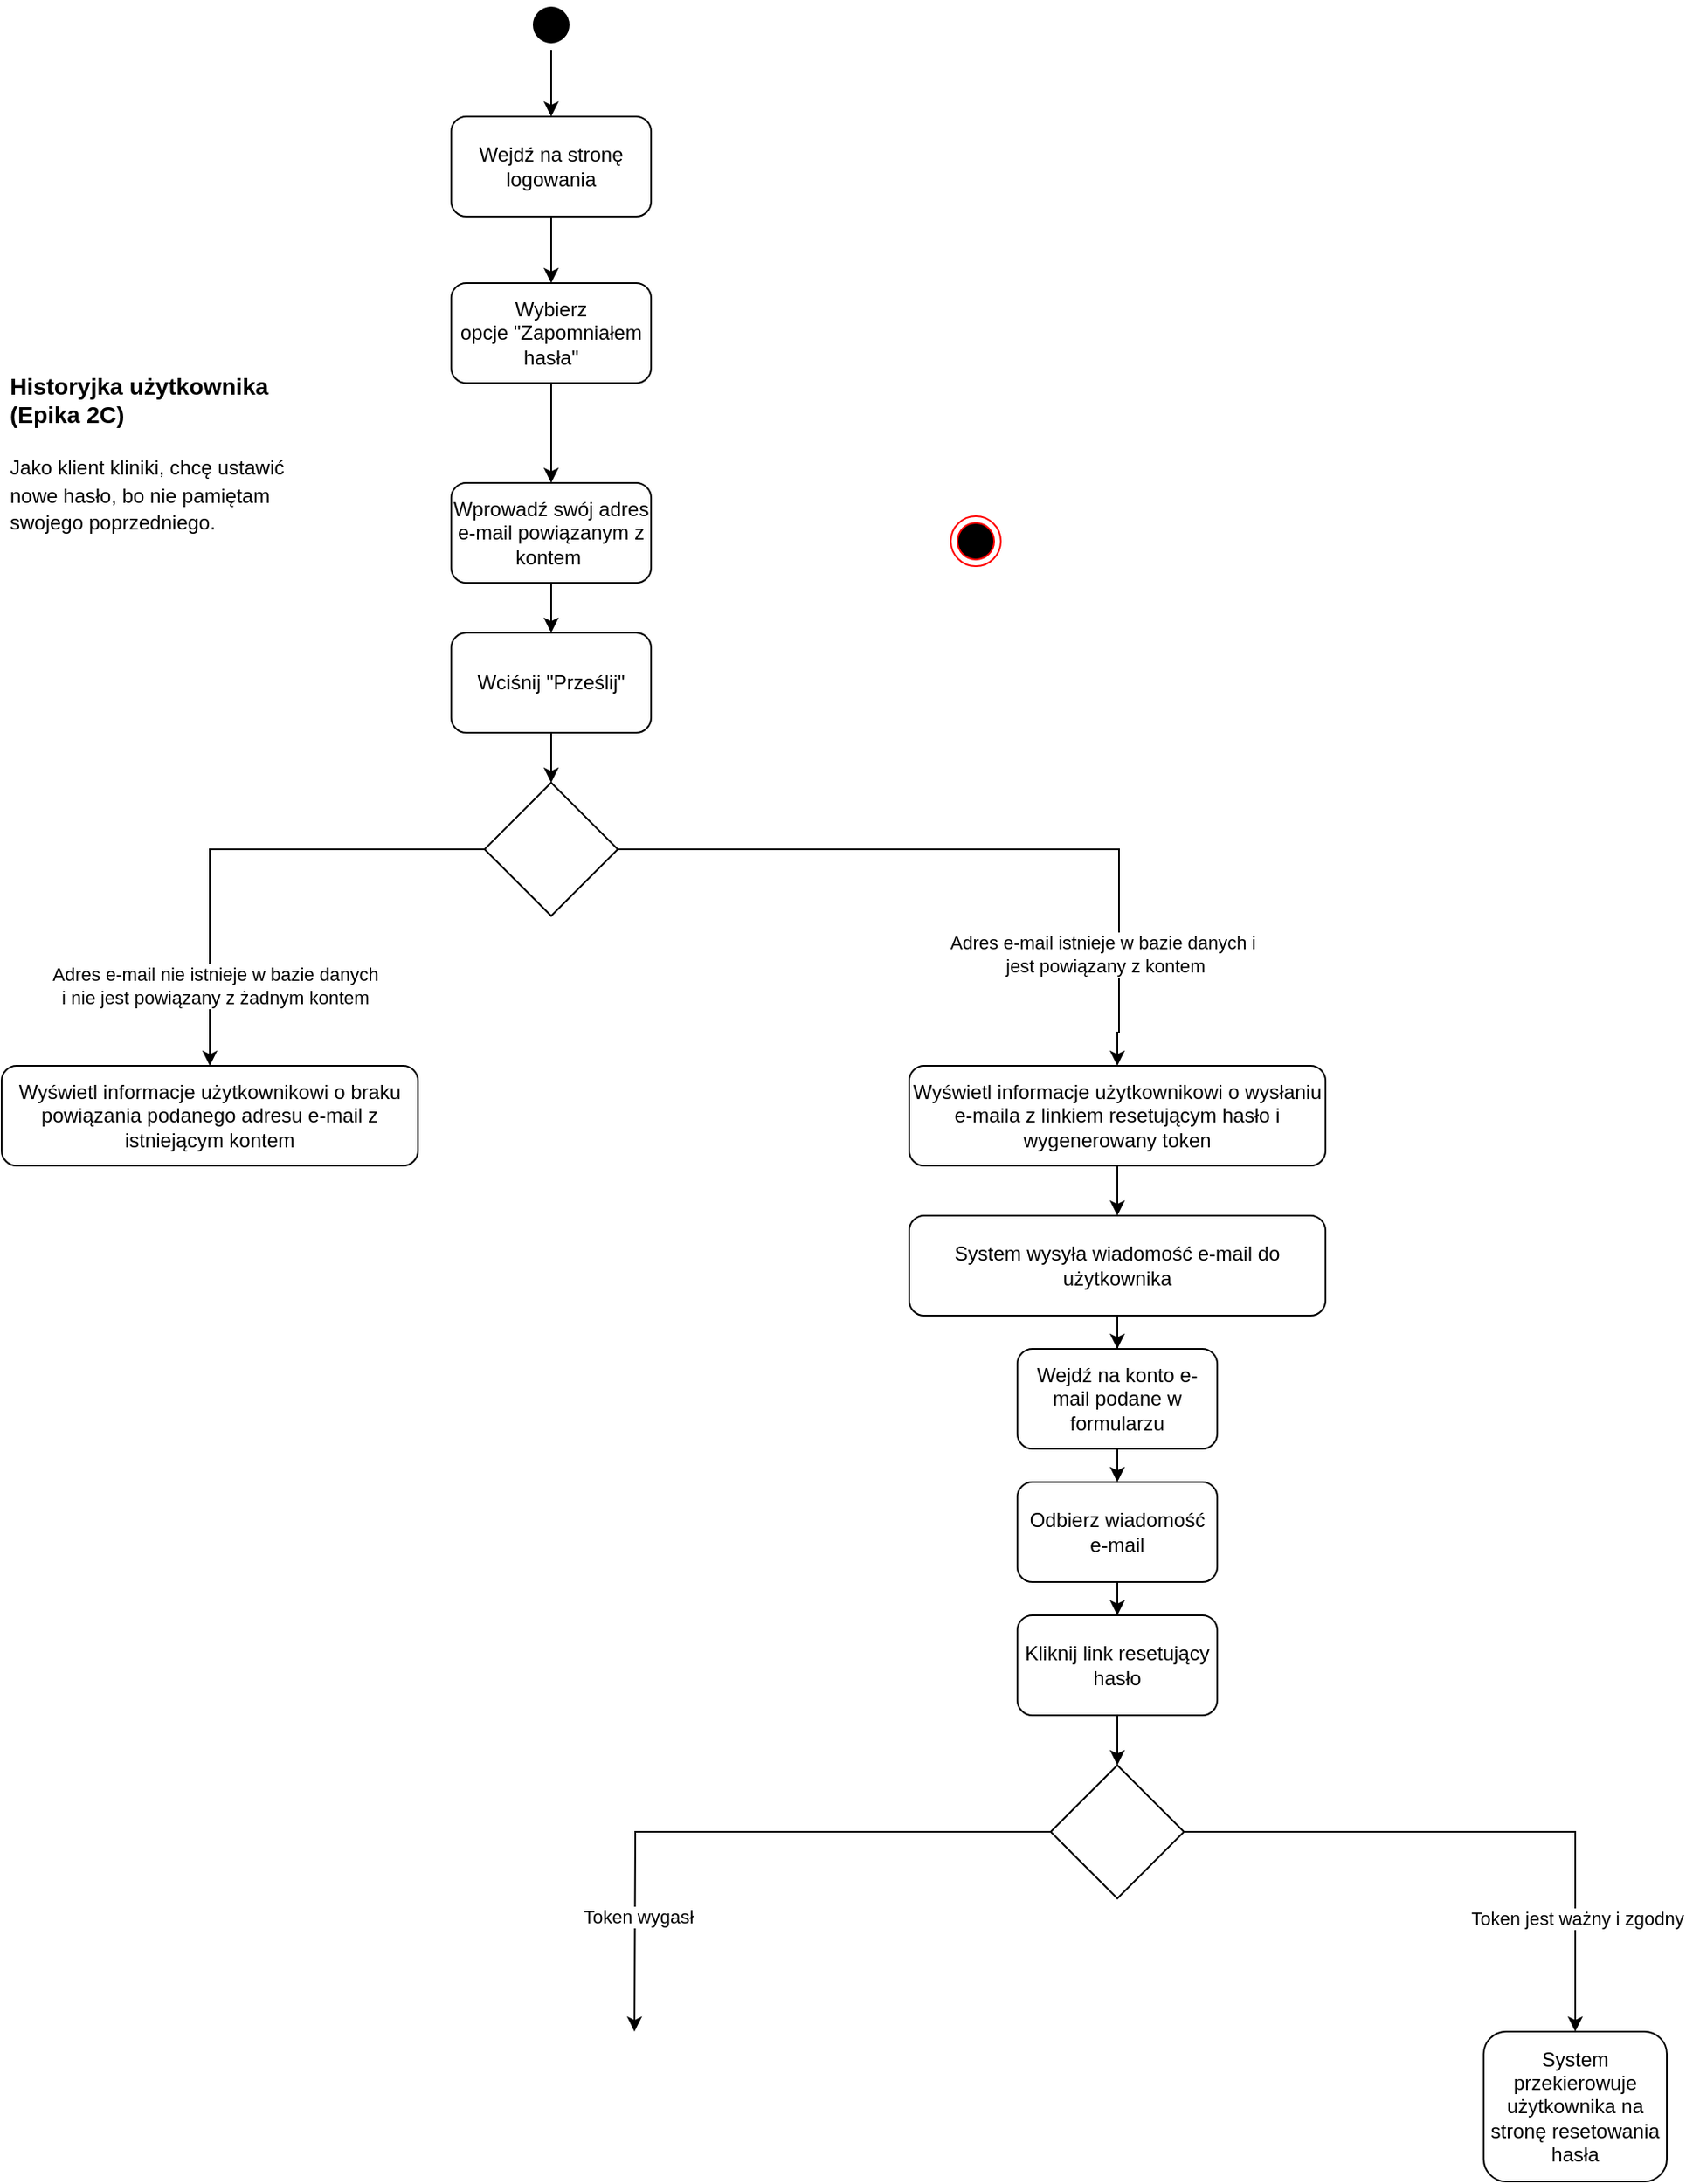 <mxfile version="21.3.6" type="github">
  <diagram name="Strona-1" id="Wl3W5kQO6a2969CGZjCZ">
    <mxGraphModel dx="724" dy="1502" grid="1" gridSize="10" guides="1" tooltips="1" connect="1" arrows="1" fold="1" page="1" pageScale="1" pageWidth="827" pageHeight="1169" math="0" shadow="0">
      <root>
        <mxCell id="0" />
        <mxCell id="1" parent="0" />
        <mxCell id="qH5OalADTIL_PWBiScgu-23" style="edgeStyle=orthogonalEdgeStyle;rounded=0;orthogonalLoop=1;jettySize=auto;html=1;" edge="1" parent="1" source="qH5OalADTIL_PWBiScgu-2" target="qH5OalADTIL_PWBiScgu-22">
          <mxGeometry relative="1" as="geometry" />
        </mxCell>
        <mxCell id="qH5OalADTIL_PWBiScgu-2" value="Wprowadź swój adres e-mail&amp;nbsp;powiązanym z kontem&amp;nbsp;" style="rounded=1;whiteSpace=wrap;html=1;" vertex="1" parent="1">
          <mxGeometry x="720" y="-850" width="120" height="60" as="geometry" />
        </mxCell>
        <mxCell id="qH5OalADTIL_PWBiScgu-15" style="edgeStyle=orthogonalEdgeStyle;rounded=0;orthogonalLoop=1;jettySize=auto;html=1;" edge="1" parent="1" source="qH5OalADTIL_PWBiScgu-14" target="qH5OalADTIL_PWBiScgu-2">
          <mxGeometry relative="1" as="geometry" />
        </mxCell>
        <mxCell id="qH5OalADTIL_PWBiScgu-14" value="Wybierz opcje&amp;nbsp;&quot;Zapomniałem hasła&quot;" style="rounded=1;whiteSpace=wrap;html=1;" vertex="1" parent="1">
          <mxGeometry x="720" y="-970" width="120" height="60" as="geometry" />
        </mxCell>
        <mxCell id="qH5OalADTIL_PWBiScgu-18" value="&lt;h3&gt;Historyjka użytkownika (Epika 2C)&lt;/h3&gt;&lt;h3&gt;&lt;span style=&quot;text-indent: -18pt; background: initial; font-size: 12px; font-weight: normal; font-family: Calibri, sans-serif;&quot;&gt;Jako klient kliniki, chcę ustawić&lt;br/&gt;nowe hasło, bo nie pamiętam swojego poprzedniego.&lt;/span&gt;&lt;/h3&gt;" style="text;html=1;strokeColor=none;fillColor=none;spacing=5;spacingTop=-20;whiteSpace=wrap;overflow=hidden;rounded=0;" vertex="1" parent="1">
          <mxGeometry x="450" y="-920" width="190" height="120" as="geometry" />
        </mxCell>
        <mxCell id="qH5OalADTIL_PWBiScgu-21" style="edgeStyle=orthogonalEdgeStyle;rounded=0;orthogonalLoop=1;jettySize=auto;html=1;" edge="1" parent="1" source="qH5OalADTIL_PWBiScgu-20" target="qH5OalADTIL_PWBiScgu-14">
          <mxGeometry relative="1" as="geometry" />
        </mxCell>
        <mxCell id="qH5OalADTIL_PWBiScgu-20" value="Wejdź na stronę logowania" style="rounded=1;whiteSpace=wrap;html=1;" vertex="1" parent="1">
          <mxGeometry x="720" y="-1070" width="120" height="60" as="geometry" />
        </mxCell>
        <mxCell id="qH5OalADTIL_PWBiScgu-25" style="edgeStyle=orthogonalEdgeStyle;rounded=0;orthogonalLoop=1;jettySize=auto;html=1;" edge="1" parent="1" source="qH5OalADTIL_PWBiScgu-22" target="qH5OalADTIL_PWBiScgu-24">
          <mxGeometry relative="1" as="geometry" />
        </mxCell>
        <mxCell id="qH5OalADTIL_PWBiScgu-22" value="Wciśnij &quot;Prześlij&quot;" style="rounded=1;whiteSpace=wrap;html=1;" vertex="1" parent="1">
          <mxGeometry x="720" y="-760" width="120" height="60" as="geometry" />
        </mxCell>
        <mxCell id="qH5OalADTIL_PWBiScgu-26" style="edgeStyle=orthogonalEdgeStyle;rounded=0;orthogonalLoop=1;jettySize=auto;html=1;" edge="1" parent="1" source="qH5OalADTIL_PWBiScgu-24">
          <mxGeometry relative="1" as="geometry">
            <mxPoint x="1120" y="-500" as="targetPoint" />
            <Array as="points">
              <mxPoint x="1121" y="-630" />
              <mxPoint x="1121" y="-520" />
            </Array>
          </mxGeometry>
        </mxCell>
        <mxCell id="qH5OalADTIL_PWBiScgu-27" value="Adres e-mail istnieje w bazie danych i&lt;br&gt;&amp;nbsp;jest powiązany z kontem" style="edgeLabel;html=1;align=center;verticalAlign=middle;resizable=0;points=[];" vertex="1" connectable="0" parent="qH5OalADTIL_PWBiScgu-26">
          <mxGeometry x="0.573" y="-3" relative="1" as="geometry">
            <mxPoint x="-7" y="24" as="offset" />
          </mxGeometry>
        </mxCell>
        <mxCell id="qH5OalADTIL_PWBiScgu-28" style="edgeStyle=orthogonalEdgeStyle;rounded=0;orthogonalLoop=1;jettySize=auto;html=1;" edge="1" parent="1" source="qH5OalADTIL_PWBiScgu-24" target="qH5OalADTIL_PWBiScgu-31">
          <mxGeometry relative="1" as="geometry">
            <mxPoint x="420" y="-510" as="targetPoint" />
          </mxGeometry>
        </mxCell>
        <mxCell id="qH5OalADTIL_PWBiScgu-30" value="Adres e-mail nie istnieje w bazie danych&lt;br&gt;i nie jest powiązany z żadnym kontem" style="edgeLabel;html=1;align=center;verticalAlign=middle;resizable=0;points=[];" vertex="1" connectable="0" parent="qH5OalADTIL_PWBiScgu-28">
          <mxGeometry x="0.674" y="3" relative="1" as="geometry">
            <mxPoint as="offset" />
          </mxGeometry>
        </mxCell>
        <mxCell id="qH5OalADTIL_PWBiScgu-24" value="" style="rhombus;whiteSpace=wrap;html=1;" vertex="1" parent="1">
          <mxGeometry x="740" y="-670" width="80" height="80" as="geometry" />
        </mxCell>
        <mxCell id="qH5OalADTIL_PWBiScgu-31" value="Wyświetl informacje użytkownikowi o braku powiązania podanego adresu e-mail z istniejącym kontem" style="rounded=1;whiteSpace=wrap;html=1;" vertex="1" parent="1">
          <mxGeometry x="450" y="-500" width="250" height="60" as="geometry" />
        </mxCell>
        <mxCell id="qH5OalADTIL_PWBiScgu-34" style="edgeStyle=orthogonalEdgeStyle;rounded=0;orthogonalLoop=1;jettySize=auto;html=1;entryX=0.5;entryY=0;entryDx=0;entryDy=0;" edge="1" parent="1" source="qH5OalADTIL_PWBiScgu-33" target="qH5OalADTIL_PWBiScgu-20">
          <mxGeometry relative="1" as="geometry" />
        </mxCell>
        <mxCell id="qH5OalADTIL_PWBiScgu-33" value="" style="ellipse;html=1;shape=endState;fillColor=#000000;strokeColor=none;" vertex="1" parent="1">
          <mxGeometry x="765" y="-1140" width="30" height="30" as="geometry" />
        </mxCell>
        <mxCell id="qH5OalADTIL_PWBiScgu-46" value="" style="edgeStyle=orthogonalEdgeStyle;rounded=0;orthogonalLoop=1;jettySize=auto;html=1;" edge="1" parent="1" source="qH5OalADTIL_PWBiScgu-35" target="qH5OalADTIL_PWBiScgu-42">
          <mxGeometry relative="1" as="geometry" />
        </mxCell>
        <mxCell id="qH5OalADTIL_PWBiScgu-35" value="System wysyła wiadomość e-mail do użytkownika" style="rounded=1;whiteSpace=wrap;html=1;" vertex="1" parent="1">
          <mxGeometry x="995" y="-410" width="250" height="60" as="geometry" />
        </mxCell>
        <mxCell id="qH5OalADTIL_PWBiScgu-47" style="edgeStyle=orthogonalEdgeStyle;rounded=0;orthogonalLoop=1;jettySize=auto;html=1;" edge="1" parent="1" source="qH5OalADTIL_PWBiScgu-36" target="qH5OalADTIL_PWBiScgu-35">
          <mxGeometry relative="1" as="geometry" />
        </mxCell>
        <mxCell id="qH5OalADTIL_PWBiScgu-36" value="Wyświetl informacje użytkownikowi o wysłaniu e-maila z linkiem resetującym hasło i wygenerowany token" style="rounded=1;whiteSpace=wrap;html=1;" vertex="1" parent="1">
          <mxGeometry x="995" y="-500" width="250" height="60" as="geometry" />
        </mxCell>
        <mxCell id="qH5OalADTIL_PWBiScgu-37" value="" style="ellipse;html=1;shape=endState;fillColor=#000000;strokeColor=#FF0000;" vertex="1" parent="1">
          <mxGeometry x="1020" y="-830" width="30" height="30" as="geometry" />
        </mxCell>
        <mxCell id="qH5OalADTIL_PWBiScgu-41" value="Wejdź na konto e-mail podane w formularzu" style="rounded=1;whiteSpace=wrap;html=1;" vertex="1" parent="1">
          <mxGeometry x="1060" y="-330" width="120" height="60" as="geometry" />
        </mxCell>
        <mxCell id="qH5OalADTIL_PWBiScgu-48" style="edgeStyle=orthogonalEdgeStyle;rounded=0;orthogonalLoop=1;jettySize=auto;html=1;" edge="1" parent="1" source="qH5OalADTIL_PWBiScgu-42" target="qH5OalADTIL_PWBiScgu-43">
          <mxGeometry relative="1" as="geometry" />
        </mxCell>
        <mxCell id="qH5OalADTIL_PWBiScgu-42" value="Odbierz wiadomość e-mail" style="rounded=1;whiteSpace=wrap;html=1;" vertex="1" parent="1">
          <mxGeometry x="1060" y="-250" width="120" height="60" as="geometry" />
        </mxCell>
        <mxCell id="qH5OalADTIL_PWBiScgu-52" value="" style="edgeStyle=orthogonalEdgeStyle;rounded=0;orthogonalLoop=1;jettySize=auto;html=1;" edge="1" parent="1" source="qH5OalADTIL_PWBiScgu-43" target="qH5OalADTIL_PWBiScgu-51">
          <mxGeometry relative="1" as="geometry" />
        </mxCell>
        <mxCell id="qH5OalADTIL_PWBiScgu-43" value="Kliknij link resetujący hasło" style="rounded=1;whiteSpace=wrap;html=1;" vertex="1" parent="1">
          <mxGeometry x="1060" y="-170" width="120" height="60" as="geometry" />
        </mxCell>
        <mxCell id="qH5OalADTIL_PWBiScgu-45" value="" style="endArrow=classic;html=1;rounded=0;entryX=0.5;entryY=0;entryDx=0;entryDy=0;" edge="1" parent="1" target="qH5OalADTIL_PWBiScgu-41">
          <mxGeometry width="50" height="50" relative="1" as="geometry">
            <mxPoint x="1120" y="-350" as="sourcePoint" />
            <mxPoint x="910" y="-220" as="targetPoint" />
          </mxGeometry>
        </mxCell>
        <mxCell id="qH5OalADTIL_PWBiScgu-53" style="edgeStyle=orthogonalEdgeStyle;rounded=0;orthogonalLoop=1;jettySize=auto;html=1;entryX=0.5;entryY=0;entryDx=0;entryDy=0;" edge="1" parent="1" source="qH5OalADTIL_PWBiScgu-51" target="qH5OalADTIL_PWBiScgu-57">
          <mxGeometry relative="1" as="geometry">
            <mxPoint x="1395" y="50" as="targetPoint" />
          </mxGeometry>
        </mxCell>
        <mxCell id="qH5OalADTIL_PWBiScgu-56" value="Token jest ważny i zgodny" style="edgeLabel;html=1;align=center;verticalAlign=middle;resizable=0;points=[];" vertex="1" connectable="0" parent="qH5OalADTIL_PWBiScgu-53">
          <mxGeometry x="0.615" y="1" relative="1" as="geometry">
            <mxPoint as="offset" />
          </mxGeometry>
        </mxCell>
        <mxCell id="qH5OalADTIL_PWBiScgu-54" style="edgeStyle=orthogonalEdgeStyle;rounded=0;orthogonalLoop=1;jettySize=auto;html=1;" edge="1" parent="1" source="qH5OalADTIL_PWBiScgu-51">
          <mxGeometry relative="1" as="geometry">
            <mxPoint x="830" y="80" as="targetPoint" />
          </mxGeometry>
        </mxCell>
        <mxCell id="qH5OalADTIL_PWBiScgu-55" value="Token wygasł" style="edgeLabel;html=1;align=center;verticalAlign=middle;resizable=0;points=[];" vertex="1" connectable="0" parent="qH5OalADTIL_PWBiScgu-54">
          <mxGeometry x="0.625" y="1" relative="1" as="geometry">
            <mxPoint as="offset" />
          </mxGeometry>
        </mxCell>
        <mxCell id="qH5OalADTIL_PWBiScgu-51" value="" style="rhombus;whiteSpace=wrap;html=1;" vertex="1" parent="1">
          <mxGeometry x="1080" y="-80" width="80" height="80" as="geometry" />
        </mxCell>
        <mxCell id="qH5OalADTIL_PWBiScgu-57" value="System przekierowuje użytkownika na stronę resetowania hasła" style="rounded=1;whiteSpace=wrap;html=1;" vertex="1" parent="1">
          <mxGeometry x="1340" y="80" width="110" height="90" as="geometry" />
        </mxCell>
      </root>
    </mxGraphModel>
  </diagram>
</mxfile>
